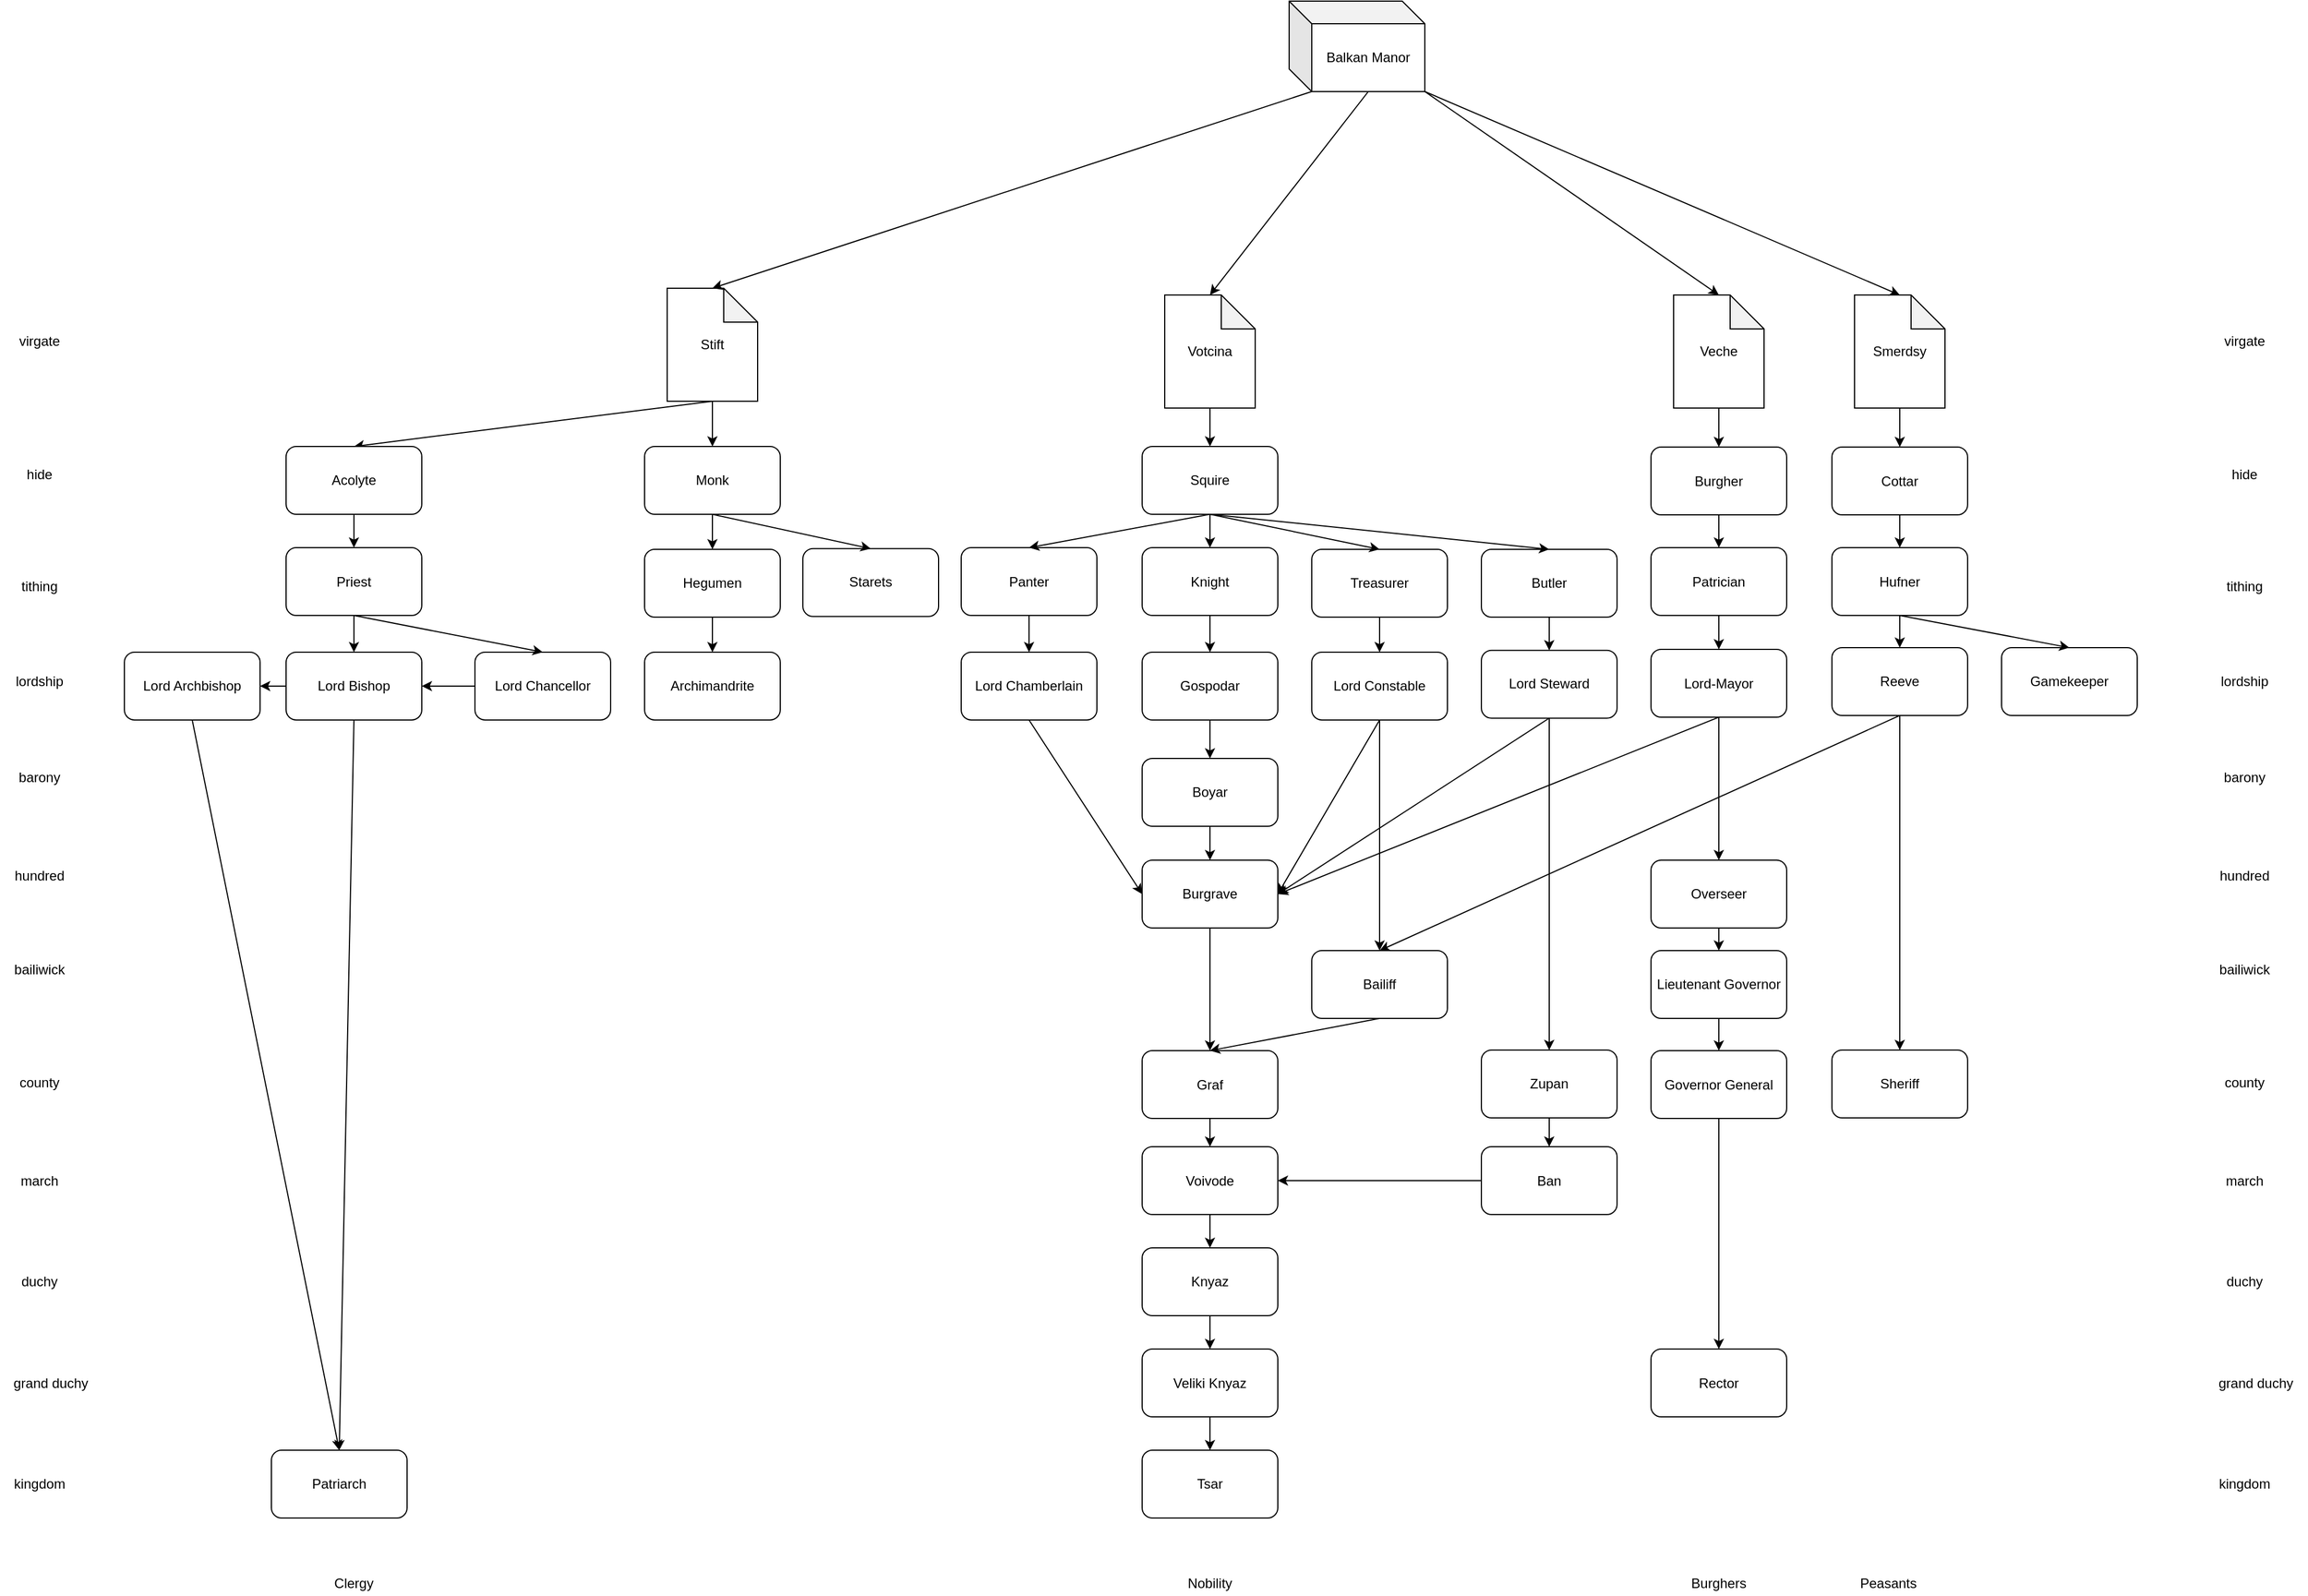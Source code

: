 <mxfile version="12.4.2" type="device" pages="1"><diagram id="CjxD_mxOh1gKXB9gpgrR" name="Page-1"><mxGraphModel dx="1422" dy="769" grid="1" gridSize="10" guides="1" tooltips="1" connect="1" arrows="1" fold="1" page="1" pageScale="1" pageWidth="827" pageHeight="1169" math="0" shadow="0"><root><mxCell id="0"/><mxCell id="1" parent="0"/><mxCell id="xWNCX7JdUM0Q2fCLzd4C-1" value="Votcina" style="shape=note;whiteSpace=wrap;html=1;backgroundOutline=1;darkOpacity=0.05;" vertex="1" parent="1"><mxGeometry x="1030" y="260" width="80" height="100" as="geometry"/></mxCell><mxCell id="xWNCX7JdUM0Q2fCLzd4C-2" value="Balkan Manor" style="shape=cube;whiteSpace=wrap;html=1;boundedLbl=1;backgroundOutline=1;darkOpacity=0.05;darkOpacity2=0.1;" vertex="1" parent="1"><mxGeometry x="1140" width="120" height="80" as="geometry"/></mxCell><mxCell id="xWNCX7JdUM0Q2fCLzd4C-3" value="Squire" style="rounded=1;whiteSpace=wrap;html=1;" vertex="1" parent="1"><mxGeometry x="1010" y="394" width="120" height="60" as="geometry"/></mxCell><mxCell id="xWNCX7JdUM0Q2fCLzd4C-4" value="" style="endArrow=classic;html=1;exitX=0.5;exitY=1;exitDx=0;exitDy=0;exitPerimeter=0;" edge="1" parent="1" source="xWNCX7JdUM0Q2fCLzd4C-1" target="xWNCX7JdUM0Q2fCLzd4C-3"><mxGeometry width="50" height="50" relative="1" as="geometry"><mxPoint x="150" y="1060" as="sourcePoint"/><mxPoint x="450" y="670" as="targetPoint"/></mxGeometry></mxCell><mxCell id="xWNCX7JdUM0Q2fCLzd4C-5" value="Knight" style="rounded=1;whiteSpace=wrap;html=1;" vertex="1" parent="1"><mxGeometry x="1010" y="483.5" width="120" height="60" as="geometry"/></mxCell><mxCell id="xWNCX7JdUM0Q2fCLzd4C-6" value="Panter" style="rounded=1;whiteSpace=wrap;html=1;" vertex="1" parent="1"><mxGeometry x="850" y="483.5" width="120" height="60" as="geometry"/></mxCell><mxCell id="xWNCX7JdUM0Q2fCLzd4C-7" value="Gospodar" style="rounded=1;whiteSpace=wrap;html=1;" vertex="1" parent="1"><mxGeometry x="1010" y="576" width="120" height="60" as="geometry"/></mxCell><mxCell id="xWNCX7JdUM0Q2fCLzd4C-8" value="Boyar" style="rounded=1;whiteSpace=wrap;html=1;" vertex="1" parent="1"><mxGeometry x="1010" y="670" width="120" height="60" as="geometry"/></mxCell><mxCell id="xWNCX7JdUM0Q2fCLzd4C-9" value="Lord Chamberlain" style="rounded=1;whiteSpace=wrap;html=1;" vertex="1" parent="1"><mxGeometry x="850" y="576" width="120" height="60" as="geometry"/></mxCell><mxCell id="xWNCX7JdUM0Q2fCLzd4C-10" value="Burgrave" style="rounded=1;whiteSpace=wrap;html=1;" vertex="1" parent="1"><mxGeometry x="1010" y="760" width="120" height="60" as="geometry"/></mxCell><mxCell id="xWNCX7JdUM0Q2fCLzd4C-11" value="Graf" style="rounded=1;whiteSpace=wrap;html=1;" vertex="1" parent="1"><mxGeometry x="1010" y="928.5" width="120" height="60" as="geometry"/></mxCell><mxCell id="xWNCX7JdUM0Q2fCLzd4C-12" value="Voivode" style="rounded=1;whiteSpace=wrap;html=1;" vertex="1" parent="1"><mxGeometry x="1010" y="1013.5" width="120" height="60" as="geometry"/></mxCell><mxCell id="xWNCX7JdUM0Q2fCLzd4C-13" value="Knyaz" style="rounded=1;whiteSpace=wrap;html=1;" vertex="1" parent="1"><mxGeometry x="1010" y="1103" width="120" height="60" as="geometry"/></mxCell><mxCell id="xWNCX7JdUM0Q2fCLzd4C-14" value="Veliki Knyaz" style="rounded=1;whiteSpace=wrap;html=1;" vertex="1" parent="1"><mxGeometry x="1010" y="1192.5" width="120" height="60" as="geometry"/></mxCell><mxCell id="xWNCX7JdUM0Q2fCLzd4C-15" value="" style="endArrow=classic;html=1;entryX=0.5;entryY=0;entryDx=0;entryDy=0;exitX=0.5;exitY=1;exitDx=0;exitDy=0;" edge="1" parent="1" source="xWNCX7JdUM0Q2fCLzd4C-14" target="xWNCX7JdUM0Q2fCLzd4C-23"><mxGeometry width="50" height="50" relative="1" as="geometry"><mxPoint x="140" y="1330" as="sourcePoint"/><mxPoint x="330" y="1197" as="targetPoint"/></mxGeometry></mxCell><mxCell id="xWNCX7JdUM0Q2fCLzd4C-16" value="" style="endArrow=classic;html=1;entryX=0.5;entryY=0;entryDx=0;entryDy=0;exitX=0.5;exitY=1;exitDx=0;exitDy=0;" edge="1" parent="1" source="xWNCX7JdUM0Q2fCLzd4C-13" target="xWNCX7JdUM0Q2fCLzd4C-14"><mxGeometry width="50" height="50" relative="1" as="geometry"><mxPoint x="140" y="1330" as="sourcePoint"/><mxPoint x="190" y="1280" as="targetPoint"/></mxGeometry></mxCell><mxCell id="xWNCX7JdUM0Q2fCLzd4C-17" value="" style="endArrow=classic;html=1;entryX=0.5;entryY=0;entryDx=0;entryDy=0;exitX=0.5;exitY=1;exitDx=0;exitDy=0;" edge="1" parent="1" source="xWNCX7JdUM0Q2fCLzd4C-12" target="xWNCX7JdUM0Q2fCLzd4C-13"><mxGeometry width="50" height="50" relative="1" as="geometry"><mxPoint x="140" y="1330" as="sourcePoint"/><mxPoint x="190" y="1280" as="targetPoint"/></mxGeometry></mxCell><mxCell id="xWNCX7JdUM0Q2fCLzd4C-18" value="" style="endArrow=classic;html=1;entryX=0.5;entryY=0;entryDx=0;entryDy=0;exitX=0.5;exitY=1;exitDx=0;exitDy=0;" edge="1" parent="1" source="xWNCX7JdUM0Q2fCLzd4C-10" target="xWNCX7JdUM0Q2fCLzd4C-11"><mxGeometry width="50" height="50" relative="1" as="geometry"><mxPoint x="140" y="1330" as="sourcePoint"/><mxPoint x="190" y="1280" as="targetPoint"/></mxGeometry></mxCell><mxCell id="xWNCX7JdUM0Q2fCLzd4C-19" value="" style="endArrow=classic;html=1;entryX=0.5;entryY=0;entryDx=0;entryDy=0;exitX=0.5;exitY=1;exitDx=0;exitDy=0;" edge="1" parent="1" source="xWNCX7JdUM0Q2fCLzd4C-8" target="xWNCX7JdUM0Q2fCLzd4C-10"><mxGeometry width="50" height="50" relative="1" as="geometry"><mxPoint x="140" y="1330" as="sourcePoint"/><mxPoint x="190" y="1280" as="targetPoint"/></mxGeometry></mxCell><mxCell id="xWNCX7JdUM0Q2fCLzd4C-20" value="" style="endArrow=classic;html=1;entryX=0.5;entryY=0;entryDx=0;entryDy=0;exitX=0.5;exitY=1;exitDx=0;exitDy=0;" edge="1" parent="1" source="xWNCX7JdUM0Q2fCLzd4C-7" target="xWNCX7JdUM0Q2fCLzd4C-8"><mxGeometry width="50" height="50" relative="1" as="geometry"><mxPoint x="140" y="1330" as="sourcePoint"/><mxPoint x="190" y="1280" as="targetPoint"/></mxGeometry></mxCell><mxCell id="xWNCX7JdUM0Q2fCLzd4C-21" value="" style="endArrow=classic;html=1;entryX=0.5;entryY=0;entryDx=0;entryDy=0;exitX=0.5;exitY=1;exitDx=0;exitDy=0;" edge="1" parent="1" source="xWNCX7JdUM0Q2fCLzd4C-5" target="xWNCX7JdUM0Q2fCLzd4C-7"><mxGeometry width="50" height="50" relative="1" as="geometry"><mxPoint x="140" y="1330" as="sourcePoint"/><mxPoint x="190" y="1280" as="targetPoint"/></mxGeometry></mxCell><mxCell id="xWNCX7JdUM0Q2fCLzd4C-22" value="" style="endArrow=classic;html=1;entryX=0.5;entryY=0;entryDx=0;entryDy=0;exitX=0.5;exitY=1;exitDx=0;exitDy=0;" edge="1" parent="1" source="xWNCX7JdUM0Q2fCLzd4C-3" target="xWNCX7JdUM0Q2fCLzd4C-5"><mxGeometry width="50" height="50" relative="1" as="geometry"><mxPoint x="140" y="1330" as="sourcePoint"/><mxPoint x="190" y="1280" as="targetPoint"/></mxGeometry></mxCell><mxCell id="xWNCX7JdUM0Q2fCLzd4C-23" value="Tsar" style="rounded=1;whiteSpace=wrap;html=1;" vertex="1" parent="1"><mxGeometry x="1010" y="1282" width="120" height="60" as="geometry"/></mxCell><mxCell id="xWNCX7JdUM0Q2fCLzd4C-24" value="" style="endArrow=classic;html=1;exitX=0.5;exitY=1;exitDx=0;exitDy=0;entryX=0.5;entryY=0;entryDx=0;entryDy=0;" edge="1" parent="1" source="xWNCX7JdUM0Q2fCLzd4C-3" target="xWNCX7JdUM0Q2fCLzd4C-6"><mxGeometry width="50" height="50" relative="1" as="geometry"><mxPoint x="910" y="453" as="sourcePoint"/><mxPoint x="170" y="1310" as="targetPoint"/></mxGeometry></mxCell><mxCell id="xWNCX7JdUM0Q2fCLzd4C-25" value="" style="endArrow=classic;html=1;entryX=0.5;entryY=0;entryDx=0;entryDy=0;exitX=0.5;exitY=1;exitDx=0;exitDy=0;" edge="1" parent="1" source="xWNCX7JdUM0Q2fCLzd4C-6" target="xWNCX7JdUM0Q2fCLzd4C-9"><mxGeometry width="50" height="50" relative="1" as="geometry"><mxPoint x="-30" y="1420" as="sourcePoint"/><mxPoint x="20" y="1370" as="targetPoint"/></mxGeometry></mxCell><mxCell id="xWNCX7JdUM0Q2fCLzd4C-26" value="Priest" style="rounded=1;whiteSpace=wrap;html=1;" vertex="1" parent="1"><mxGeometry x="253" y="483.5" width="120" height="60" as="geometry"/></mxCell><mxCell id="xWNCX7JdUM0Q2fCLzd4C-27" value="Lord Archbishop" style="rounded=1;whiteSpace=wrap;html=1;" vertex="1" parent="1"><mxGeometry x="110" y="576" width="120" height="60" as="geometry"/></mxCell><mxCell id="xWNCX7JdUM0Q2fCLzd4C-28" value="Patriarch" style="rounded=1;whiteSpace=wrap;html=1;" vertex="1" parent="1"><mxGeometry x="240" y="1282" width="120" height="60" as="geometry"/></mxCell><mxCell id="xWNCX7JdUM0Q2fCLzd4C-29" value="" style="endArrow=classic;html=1;entryX=0.5;entryY=0;entryDx=0;entryDy=0;exitX=0.5;exitY=1;exitDx=0;exitDy=0;exitPerimeter=0;" edge="1" parent="1" source="xWNCX7JdUM0Q2fCLzd4C-35" target="xWNCX7JdUM0Q2fCLzd4C-98"><mxGeometry width="50" height="50" relative="1" as="geometry"><mxPoint x="340" y="354" as="sourcePoint"/><mxPoint x="-227" y="394" as="targetPoint"/></mxGeometry></mxCell><mxCell id="xWNCX7JdUM0Q2fCLzd4C-30" value="Lord Bishop" style="rounded=1;whiteSpace=wrap;html=1;" vertex="1" parent="1"><mxGeometry x="253" y="576" width="120" height="60" as="geometry"/></mxCell><mxCell id="xWNCX7JdUM0Q2fCLzd4C-31" value="" style="endArrow=classic;html=1;entryX=0.5;entryY=0;entryDx=0;entryDy=0;exitX=0.5;exitY=1;exitDx=0;exitDy=0;" edge="1" parent="1" source="xWNCX7JdUM0Q2fCLzd4C-26" target="xWNCX7JdUM0Q2fCLzd4C-30"><mxGeometry width="50" height="50" relative="1" as="geometry"><mxPoint x="433" y="661" as="sourcePoint"/><mxPoint x="333" y="760" as="targetPoint"/></mxGeometry></mxCell><mxCell id="xWNCX7JdUM0Q2fCLzd4C-32" value="" style="endArrow=classic;html=1;entryX=1;entryY=0.5;entryDx=0;entryDy=0;exitX=0;exitY=0.5;exitDx=0;exitDy=0;" edge="1" parent="1" source="xWNCX7JdUM0Q2fCLzd4C-30" target="xWNCX7JdUM0Q2fCLzd4C-27"><mxGeometry width="50" height="50" relative="1" as="geometry"><mxPoint x="243" y="631" as="sourcePoint"/><mxPoint x="-17" y="1401" as="targetPoint"/></mxGeometry></mxCell><mxCell id="xWNCX7JdUM0Q2fCLzd4C-33" value="" style="endArrow=classic;html=1;entryX=0.5;entryY=0;entryDx=0;entryDy=0;exitX=0.5;exitY=1;exitDx=0;exitDy=0;" edge="1" parent="1" source="xWNCX7JdUM0Q2fCLzd4C-27" target="xWNCX7JdUM0Q2fCLzd4C-28"><mxGeometry width="50" height="50" relative="1" as="geometry"><mxPoint x="-177" y="1451" as="sourcePoint"/><mxPoint x="313" y="1134.5" as="targetPoint"/></mxGeometry></mxCell><mxCell id="xWNCX7JdUM0Q2fCLzd4C-34" value="" style="endArrow=classic;html=1;entryX=0.5;entryY=0;entryDx=0;entryDy=0;" edge="1" parent="1" source="xWNCX7JdUM0Q2fCLzd4C-98" target="xWNCX7JdUM0Q2fCLzd4C-26"><mxGeometry width="50" height="50" relative="1" as="geometry"><mxPoint x="313" y="474" as="sourcePoint"/><mxPoint x="13" y="1401" as="targetPoint"/></mxGeometry></mxCell><mxCell id="xWNCX7JdUM0Q2fCLzd4C-35" value="Stift" style="shape=note;whiteSpace=wrap;html=1;backgroundOutline=1;darkOpacity=0.05;" vertex="1" parent="1"><mxGeometry x="590" y="254" width="80" height="100" as="geometry"/></mxCell><mxCell id="xWNCX7JdUM0Q2fCLzd4C-36" value="Monk" style="rounded=1;whiteSpace=wrap;html=1;" vertex="1" parent="1"><mxGeometry x="570" y="394" width="120" height="60" as="geometry"/></mxCell><mxCell id="xWNCX7JdUM0Q2fCLzd4C-37" value="Hegumen" style="rounded=1;whiteSpace=wrap;html=1;" vertex="1" parent="1"><mxGeometry x="570" y="485" width="120" height="60" as="geometry"/></mxCell><mxCell id="xWNCX7JdUM0Q2fCLzd4C-38" value="Archimandrite" style="rounded=1;whiteSpace=wrap;html=1;" vertex="1" parent="1"><mxGeometry x="570" y="576" width="120" height="60" as="geometry"/></mxCell><mxCell id="xWNCX7JdUM0Q2fCLzd4C-39" value="" style="endArrow=classic;html=1;entryX=0.5;entryY=0;entryDx=0;entryDy=0;exitX=0.5;exitY=1;exitDx=0;exitDy=0;" edge="1" parent="1" source="xWNCX7JdUM0Q2fCLzd4C-36" target="xWNCX7JdUM0Q2fCLzd4C-37"><mxGeometry width="50" height="50" relative="1" as="geometry"><mxPoint x="100" y="1069" as="sourcePoint"/><mxPoint x="150" y="1019" as="targetPoint"/></mxGeometry></mxCell><mxCell id="xWNCX7JdUM0Q2fCLzd4C-40" value="" style="endArrow=classic;html=1;entryX=0.5;entryY=0;entryDx=0;entryDy=0;exitX=0.5;exitY=1;exitDx=0;exitDy=0;exitPerimeter=0;" edge="1" parent="1" source="xWNCX7JdUM0Q2fCLzd4C-35" target="xWNCX7JdUM0Q2fCLzd4C-36"><mxGeometry width="50" height="50" relative="1" as="geometry"><mxPoint x="100" y="1069" as="sourcePoint"/><mxPoint x="150" y="1019" as="targetPoint"/></mxGeometry></mxCell><mxCell id="xWNCX7JdUM0Q2fCLzd4C-41" value="" style="endArrow=classic;html=1;entryX=0.5;entryY=0;entryDx=0;entryDy=0;exitX=0.5;exitY=1;exitDx=0;exitDy=0;" edge="1" parent="1" source="xWNCX7JdUM0Q2fCLzd4C-37" target="xWNCX7JdUM0Q2fCLzd4C-38"><mxGeometry width="50" height="50" relative="1" as="geometry"><mxPoint x="480" y="559" as="sourcePoint"/><mxPoint x="60" y="1379" as="targetPoint"/></mxGeometry></mxCell><mxCell id="xWNCX7JdUM0Q2fCLzd4C-42" value="virgate" style="text;html=1;strokeColor=none;fillColor=none;align=center;verticalAlign=middle;whiteSpace=wrap;rounded=0;" vertex="1" parent="1"><mxGeometry x="1965" y="290.5" width="40" height="20" as="geometry"/></mxCell><mxCell id="xWNCX7JdUM0Q2fCLzd4C-43" value="hide" style="text;html=1;strokeColor=none;fillColor=none;align=center;verticalAlign=middle;whiteSpace=wrap;rounded=0;" vertex="1" parent="1"><mxGeometry x="1965" y="408.5" width="40" height="20" as="geometry"/></mxCell><mxCell id="xWNCX7JdUM0Q2fCLzd4C-44" value="tithing" style="text;html=1;strokeColor=none;fillColor=none;align=center;verticalAlign=middle;whiteSpace=wrap;rounded=0;" vertex="1" parent="1"><mxGeometry x="1965" y="507.5" width="40" height="20" as="geometry"/></mxCell><mxCell id="xWNCX7JdUM0Q2fCLzd4C-45" value="barony" style="text;html=1;strokeColor=none;fillColor=none;align=center;verticalAlign=middle;whiteSpace=wrap;rounded=0;" vertex="1" parent="1"><mxGeometry x="1965" y="676.5" width="40" height="20" as="geometry"/></mxCell><mxCell id="xWNCX7JdUM0Q2fCLzd4C-46" value="hundred" style="text;html=1;strokeColor=none;fillColor=none;align=center;verticalAlign=middle;whiteSpace=wrap;rounded=0;" vertex="1" parent="1"><mxGeometry x="1965" y="763.5" width="40" height="20" as="geometry"/></mxCell><mxCell id="xWNCX7JdUM0Q2fCLzd4C-47" value="bailiwick" style="text;html=1;strokeColor=none;fillColor=none;align=center;verticalAlign=middle;whiteSpace=wrap;rounded=0;" vertex="1" parent="1"><mxGeometry x="1965" y="846.5" width="40" height="20" as="geometry"/></mxCell><mxCell id="xWNCX7JdUM0Q2fCLzd4C-48" value="lordship" style="text;html=1;strokeColor=none;fillColor=none;align=center;verticalAlign=middle;whiteSpace=wrap;rounded=0;" vertex="1" parent="1"><mxGeometry x="1965" y="592" width="40" height="20" as="geometry"/></mxCell><mxCell id="xWNCX7JdUM0Q2fCLzd4C-49" value="county" style="text;html=1;strokeColor=none;fillColor=none;align=center;verticalAlign=middle;whiteSpace=wrap;rounded=0;" vertex="1" parent="1"><mxGeometry x="1965" y="947" width="40" height="20" as="geometry"/></mxCell><mxCell id="xWNCX7JdUM0Q2fCLzd4C-50" value="march" style="text;html=1;strokeColor=none;fillColor=none;align=center;verticalAlign=middle;whiteSpace=wrap;rounded=0;" vertex="1" parent="1"><mxGeometry x="1965" y="1033.5" width="40" height="20" as="geometry"/></mxCell><mxCell id="xWNCX7JdUM0Q2fCLzd4C-51" value="duchy" style="text;html=1;strokeColor=none;fillColor=none;align=center;verticalAlign=middle;whiteSpace=wrap;rounded=0;" vertex="1" parent="1"><mxGeometry x="1965" y="1123" width="40" height="20" as="geometry"/></mxCell><mxCell id="xWNCX7JdUM0Q2fCLzd4C-52" value="kingdom" style="text;html=1;strokeColor=none;fillColor=none;align=center;verticalAlign=middle;whiteSpace=wrap;rounded=0;" vertex="1" parent="1"><mxGeometry x="1965" y="1302" width="40" height="20" as="geometry"/></mxCell><mxCell id="xWNCX7JdUM0Q2fCLzd4C-53" value="grand duchy" style="text;html=1;strokeColor=none;fillColor=none;align=center;verticalAlign=middle;whiteSpace=wrap;rounded=0;" vertex="1" parent="1"><mxGeometry x="1950" y="1212.5" width="90" height="20" as="geometry"/></mxCell><mxCell id="xWNCX7JdUM0Q2fCLzd4C-54" value="Veche" style="shape=note;whiteSpace=wrap;html=1;backgroundOutline=1;darkOpacity=0.05;" vertex="1" parent="1"><mxGeometry x="1480" y="260" width="80" height="100" as="geometry"/></mxCell><mxCell id="xWNCX7JdUM0Q2fCLzd4C-55" value="Cottar" style="rounded=1;whiteSpace=wrap;html=1;" vertex="1" parent="1"><mxGeometry x="1620" y="394.5" width="120" height="60" as="geometry"/></mxCell><mxCell id="xWNCX7JdUM0Q2fCLzd4C-56" value="Burgher" style="rounded=1;whiteSpace=wrap;html=1;" vertex="1" parent="1"><mxGeometry x="1460" y="394.5" width="120" height="60" as="geometry"/></mxCell><mxCell id="xWNCX7JdUM0Q2fCLzd4C-57" value="" style="endArrow=classic;html=1;exitX=0.5;exitY=1;exitDx=0;exitDy=0;exitPerimeter=0;entryX=0.5;entryY=0;entryDx=0;entryDy=0;" edge="1" parent="1" source="xWNCX7JdUM0Q2fCLzd4C-54" target="xWNCX7JdUM0Q2fCLzd4C-56"><mxGeometry width="50" height="50" relative="1" as="geometry"><mxPoint x="1300" y="1063" as="sourcePoint"/><mxPoint x="1690" y="613" as="targetPoint"/></mxGeometry></mxCell><mxCell id="xWNCX7JdUM0Q2fCLzd4C-58" value="" style="endArrow=classic;html=1;exitX=0.5;exitY=1;exitDx=0;exitDy=0;exitPerimeter=0;" edge="1" parent="1" source="xWNCX7JdUM0Q2fCLzd4C-99" target="xWNCX7JdUM0Q2fCLzd4C-55"><mxGeometry width="50" height="50" relative="1" as="geometry"><mxPoint x="1750" y="360" as="sourcePoint"/><mxPoint x="1610" y="653" as="targetPoint"/></mxGeometry></mxCell><mxCell id="xWNCX7JdUM0Q2fCLzd4C-59" value="Patrician" style="rounded=1;whiteSpace=wrap;html=1;" vertex="1" parent="1"><mxGeometry x="1460" y="483.5" width="120" height="60" as="geometry"/></mxCell><mxCell id="xWNCX7JdUM0Q2fCLzd4C-60" value="" style="endArrow=classic;html=1;exitX=0.5;exitY=1;exitDx=0;exitDy=0;" edge="1" parent="1" source="xWNCX7JdUM0Q2fCLzd4C-56" target="xWNCX7JdUM0Q2fCLzd4C-59"><mxGeometry width="50" height="50" relative="1" as="geometry"><mxPoint x="1540" y="601" as="sourcePoint"/><mxPoint x="1420" y="483" as="targetPoint"/></mxGeometry></mxCell><mxCell id="xWNCX7JdUM0Q2fCLzd4C-61" value="Lord-Mayor" style="rounded=1;whiteSpace=wrap;html=1;" vertex="1" parent="1"><mxGeometry x="1460" y="573.5" width="120" height="60" as="geometry"/></mxCell><mxCell id="xWNCX7JdUM0Q2fCLzd4C-62" value="" style="endArrow=classic;html=1;entryX=0.5;entryY=0;entryDx=0;entryDy=0;" edge="1" parent="1" source="xWNCX7JdUM0Q2fCLzd4C-59" target="xWNCX7JdUM0Q2fCLzd4C-61"><mxGeometry width="50" height="50" relative="1" as="geometry"><mxPoint x="1050" y="1333" as="sourcePoint"/><mxPoint x="1100" y="1283" as="targetPoint"/></mxGeometry></mxCell><mxCell id="xWNCX7JdUM0Q2fCLzd4C-63" value="Lieutenant Governor" style="rounded=1;whiteSpace=wrap;html=1;" vertex="1" parent="1"><mxGeometry x="1460" y="840" width="120" height="60" as="geometry"/></mxCell><mxCell id="xWNCX7JdUM0Q2fCLzd4C-64" value="" style="endArrow=classic;html=1;entryX=0.5;entryY=0;entryDx=0;entryDy=0;exitX=0.5;exitY=1;exitDx=0;exitDy=0;" edge="1" parent="1" source="xWNCX7JdUM0Q2fCLzd4C-67" target="xWNCX7JdUM0Q2fCLzd4C-63"><mxGeometry width="50" height="50" relative="1" as="geometry"><mxPoint x="910" y="1333" as="sourcePoint"/><mxPoint x="960" y="1283" as="targetPoint"/></mxGeometry></mxCell><mxCell id="xWNCX7JdUM0Q2fCLzd4C-65" value="Reeve" style="rounded=1;whiteSpace=wrap;html=1;" vertex="1" parent="1"><mxGeometry x="1620" y="572" width="120" height="60" as="geometry"/></mxCell><mxCell id="xWNCX7JdUM0Q2fCLzd4C-66" value="" style="endArrow=classic;html=1;entryX=0.5;entryY=0;entryDx=0;entryDy=0;exitX=0.5;exitY=1;exitDx=0;exitDy=0;" edge="1" parent="1" source="xWNCX7JdUM0Q2fCLzd4C-70" target="xWNCX7JdUM0Q2fCLzd4C-65"><mxGeometry width="50" height="50" relative="1" as="geometry"><mxPoint x="1760" y="563" as="sourcePoint"/><mxPoint x="1070" y="1283" as="targetPoint"/></mxGeometry></mxCell><mxCell id="xWNCX7JdUM0Q2fCLzd4C-67" value="Overseer" style="rounded=1;whiteSpace=wrap;html=1;" vertex="1" parent="1"><mxGeometry x="1460" y="760" width="120" height="60" as="geometry"/></mxCell><mxCell id="xWNCX7JdUM0Q2fCLzd4C-68" value="" style="endArrow=classic;html=1;exitX=0.5;exitY=1;exitDx=0;exitDy=0;entryX=0.5;entryY=0;entryDx=0;entryDy=0;" edge="1" parent="1" source="xWNCX7JdUM0Q2fCLzd4C-61" target="xWNCX7JdUM0Q2fCLzd4C-67"><mxGeometry width="50" height="50" relative="1" as="geometry"><mxPoint x="790" y="1423" as="sourcePoint"/><mxPoint x="1400" y="663" as="targetPoint"/></mxGeometry></mxCell><mxCell id="xWNCX7JdUM0Q2fCLzd4C-69" value="Rector" style="rounded=1;whiteSpace=wrap;html=1;" vertex="1" parent="1"><mxGeometry x="1460" y="1192.5" width="120" height="60" as="geometry"/></mxCell><mxCell id="xWNCX7JdUM0Q2fCLzd4C-70" value="Hufner" style="rounded=1;whiteSpace=wrap;html=1;" vertex="1" parent="1"><mxGeometry x="1620" y="483.5" width="120" height="60" as="geometry"/></mxCell><mxCell id="xWNCX7JdUM0Q2fCLzd4C-71" value="" style="endArrow=classic;html=1;exitX=0.5;exitY=1;exitDx=0;exitDy=0;entryX=0.5;entryY=0;entryDx=0;entryDy=0;" edge="1" parent="1" source="xWNCX7JdUM0Q2fCLzd4C-55" target="xWNCX7JdUM0Q2fCLzd4C-70"><mxGeometry width="50" height="50" relative="1" as="geometry"><mxPoint x="1280" y="1423" as="sourcePoint"/><mxPoint x="1870" y="1153" as="targetPoint"/></mxGeometry></mxCell><mxCell id="xWNCX7JdUM0Q2fCLzd4C-72" value="virgate" style="text;html=1;strokeColor=none;fillColor=none;align=center;verticalAlign=middle;whiteSpace=wrap;rounded=0;" vertex="1" parent="1"><mxGeometry x="15" y="290.5" width="40" height="20" as="geometry"/></mxCell><mxCell id="xWNCX7JdUM0Q2fCLzd4C-73" value="hide" style="text;html=1;strokeColor=none;fillColor=none;align=center;verticalAlign=middle;whiteSpace=wrap;rounded=0;" vertex="1" parent="1"><mxGeometry x="15" y="408.5" width="40" height="20" as="geometry"/></mxCell><mxCell id="xWNCX7JdUM0Q2fCLzd4C-74" value="tithing" style="text;html=1;strokeColor=none;fillColor=none;align=center;verticalAlign=middle;whiteSpace=wrap;rounded=0;" vertex="1" parent="1"><mxGeometry x="15" y="507.5" width="40" height="20" as="geometry"/></mxCell><mxCell id="xWNCX7JdUM0Q2fCLzd4C-75" value="barony" style="text;html=1;strokeColor=none;fillColor=none;align=center;verticalAlign=middle;whiteSpace=wrap;rounded=0;" vertex="1" parent="1"><mxGeometry x="15" y="676.5" width="40" height="20" as="geometry"/></mxCell><mxCell id="xWNCX7JdUM0Q2fCLzd4C-76" value="hundred" style="text;html=1;strokeColor=none;fillColor=none;align=center;verticalAlign=middle;whiteSpace=wrap;rounded=0;" vertex="1" parent="1"><mxGeometry x="15" y="763.5" width="40" height="20" as="geometry"/></mxCell><mxCell id="xWNCX7JdUM0Q2fCLzd4C-77" value="bailiwick" style="text;html=1;strokeColor=none;fillColor=none;align=center;verticalAlign=middle;whiteSpace=wrap;rounded=0;" vertex="1" parent="1"><mxGeometry x="15" y="846.5" width="40" height="20" as="geometry"/></mxCell><mxCell id="xWNCX7JdUM0Q2fCLzd4C-78" value="lordship" style="text;html=1;strokeColor=none;fillColor=none;align=center;verticalAlign=middle;whiteSpace=wrap;rounded=0;" vertex="1" parent="1"><mxGeometry x="15" y="592" width="40" height="20" as="geometry"/></mxCell><mxCell id="xWNCX7JdUM0Q2fCLzd4C-79" value="county" style="text;html=1;strokeColor=none;fillColor=none;align=center;verticalAlign=middle;whiteSpace=wrap;rounded=0;" vertex="1" parent="1"><mxGeometry x="15" y="947" width="40" height="20" as="geometry"/></mxCell><mxCell id="xWNCX7JdUM0Q2fCLzd4C-80" value="march" style="text;html=1;strokeColor=none;fillColor=none;align=center;verticalAlign=middle;whiteSpace=wrap;rounded=0;" vertex="1" parent="1"><mxGeometry x="15" y="1033.5" width="40" height="20" as="geometry"/></mxCell><mxCell id="xWNCX7JdUM0Q2fCLzd4C-81" value="duchy" style="text;html=1;strokeColor=none;fillColor=none;align=center;verticalAlign=middle;whiteSpace=wrap;rounded=0;" vertex="1" parent="1"><mxGeometry x="15" y="1123" width="40" height="20" as="geometry"/></mxCell><mxCell id="xWNCX7JdUM0Q2fCLzd4C-82" value="kingdom" style="text;html=1;strokeColor=none;fillColor=none;align=center;verticalAlign=middle;whiteSpace=wrap;rounded=0;" vertex="1" parent="1"><mxGeometry x="15" y="1302" width="40" height="20" as="geometry"/></mxCell><mxCell id="xWNCX7JdUM0Q2fCLzd4C-83" value="grand duchy" style="text;html=1;strokeColor=none;fillColor=none;align=center;verticalAlign=middle;whiteSpace=wrap;rounded=0;" vertex="1" parent="1"><mxGeometry y="1212.5" width="90" height="20" as="geometry"/></mxCell><mxCell id="xWNCX7JdUM0Q2fCLzd4C-84" value="Clergy" style="text;html=1;strokeColor=none;fillColor=none;align=center;verticalAlign=middle;whiteSpace=wrap;rounded=0;" vertex="1" parent="1"><mxGeometry x="293" y="1390" width="40" height="20" as="geometry"/></mxCell><mxCell id="xWNCX7JdUM0Q2fCLzd4C-85" value="Nobility" style="text;html=1;strokeColor=none;fillColor=none;align=center;verticalAlign=middle;whiteSpace=wrap;rounded=0;" vertex="1" parent="1"><mxGeometry x="1050" y="1390" width="40" height="20" as="geometry"/></mxCell><mxCell id="xWNCX7JdUM0Q2fCLzd4C-86" value="Burghers" style="text;html=1;strokeColor=none;fillColor=none;align=center;verticalAlign=middle;whiteSpace=wrap;rounded=0;" vertex="1" parent="1"><mxGeometry x="1500" y="1390" width="40" height="20" as="geometry"/></mxCell><mxCell id="xWNCX7JdUM0Q2fCLzd4C-87" value="Peasants" style="text;html=1;strokeColor=none;fillColor=none;align=center;verticalAlign=middle;whiteSpace=wrap;rounded=0;" vertex="1" parent="1"><mxGeometry x="1650" y="1390" width="40" height="20" as="geometry"/></mxCell><mxCell id="xWNCX7JdUM0Q2fCLzd4C-88" value="" style="endArrow=classic;html=1;exitX=0;exitY=0;exitDx=70;exitDy=80;exitPerimeter=0;entryX=0.5;entryY=0;entryDx=0;entryDy=0;entryPerimeter=0;" edge="1" parent="1" source="xWNCX7JdUM0Q2fCLzd4C-2" target="xWNCX7JdUM0Q2fCLzd4C-1"><mxGeometry width="50" height="50" relative="1" as="geometry"><mxPoint x="540" y="1480" as="sourcePoint"/><mxPoint x="1140" y="235.882" as="targetPoint"/></mxGeometry></mxCell><mxCell id="xWNCX7JdUM0Q2fCLzd4C-89" value="" style="endArrow=classic;html=1;entryX=0.5;entryY=0;entryDx=0;entryDy=0;entryPerimeter=0;exitX=0;exitY=0;exitDx=20;exitDy=80;exitPerimeter=0;" edge="1" parent="1" source="xWNCX7JdUM0Q2fCLzd4C-2" target="xWNCX7JdUM0Q2fCLzd4C-35"><mxGeometry width="50" height="50" relative="1" as="geometry"><mxPoint x="730" y="80" as="sourcePoint"/><mxPoint x="314" y="263.0" as="targetPoint"/></mxGeometry></mxCell><mxCell id="xWNCX7JdUM0Q2fCLzd4C-90" value="" style="endArrow=classic;html=1;entryX=0.5;entryY=0;entryDx=0;entryDy=0;entryPerimeter=0;exitX=1;exitY=1;exitDx=0;exitDy=0;exitPerimeter=0;" edge="1" parent="1" source="xWNCX7JdUM0Q2fCLzd4C-2" target="xWNCX7JdUM0Q2fCLzd4C-54"><mxGeometry width="50" height="50" relative="1" as="geometry"><mxPoint x="1610" y="130" as="sourcePoint"/><mxPoint x="1752.5" y="312" as="targetPoint"/></mxGeometry></mxCell><mxCell id="xWNCX7JdUM0Q2fCLzd4C-91" value="Starets" style="rounded=1;whiteSpace=wrap;html=1;" vertex="1" parent="1"><mxGeometry x="710" y="484.38" width="120" height="60" as="geometry"/></mxCell><mxCell id="xWNCX7JdUM0Q2fCLzd4C-92" value="" style="endArrow=classic;html=1;entryX=0.5;entryY=0;entryDx=0;entryDy=0;exitX=0.5;exitY=1;exitDx=0;exitDy=0;" edge="1" parent="1" source="xWNCX7JdUM0Q2fCLzd4C-36" target="xWNCX7JdUM0Q2fCLzd4C-91"><mxGeometry width="50" height="50" relative="1" as="geometry"><mxPoint x="770" y="455.92" as="sourcePoint"/><mxPoint x="-70" y="1430" as="targetPoint"/></mxGeometry></mxCell><mxCell id="xWNCX7JdUM0Q2fCLzd4C-93" value="Lord Chancellor" style="rounded=1;whiteSpace=wrap;html=1;" vertex="1" parent="1"><mxGeometry x="420" y="576" width="120" height="60" as="geometry"/></mxCell><mxCell id="xWNCX7JdUM0Q2fCLzd4C-94" value="" style="endArrow=classic;html=1;entryX=0.5;entryY=0;entryDx=0;entryDy=0;exitX=0.5;exitY=1;exitDx=0;exitDy=0;" edge="1" parent="1" source="xWNCX7JdUM0Q2fCLzd4C-26" target="xWNCX7JdUM0Q2fCLzd4C-93"><mxGeometry width="50" height="50" relative="1" as="geometry"><mxPoint y="1500" as="sourcePoint"/><mxPoint x="50" y="1450" as="targetPoint"/></mxGeometry></mxCell><mxCell id="xWNCX7JdUM0Q2fCLzd4C-95" value="" style="endArrow=classic;html=1;exitX=0;exitY=0.5;exitDx=0;exitDy=0;entryX=1;entryY=0.5;entryDx=0;entryDy=0;" edge="1" parent="1" source="xWNCX7JdUM0Q2fCLzd4C-93" target="xWNCX7JdUM0Q2fCLzd4C-30"><mxGeometry width="50" height="50" relative="1" as="geometry"><mxPoint y="1500" as="sourcePoint"/><mxPoint x="50" y="1450" as="targetPoint"/></mxGeometry></mxCell><mxCell id="xWNCX7JdUM0Q2fCLzd4C-96" value="Gamekeeper" style="rounded=1;whiteSpace=wrap;html=1;" vertex="1" parent="1"><mxGeometry x="1770" y="572" width="120" height="60" as="geometry"/></mxCell><mxCell id="xWNCX7JdUM0Q2fCLzd4C-97" value="" style="endArrow=classic;html=1;entryX=0.5;entryY=0;entryDx=0;entryDy=0;exitX=0.5;exitY=1;exitDx=0;exitDy=0;" edge="1" parent="1" source="xWNCX7JdUM0Q2fCLzd4C-70" target="xWNCX7JdUM0Q2fCLzd4C-96"><mxGeometry width="50" height="50" relative="1" as="geometry"><mxPoint x="1190" y="1486" as="sourcePoint"/><mxPoint x="1240" y="1436" as="targetPoint"/></mxGeometry></mxCell><mxCell id="xWNCX7JdUM0Q2fCLzd4C-98" value="Acolyte" style="rounded=1;whiteSpace=wrap;html=1;" vertex="1" parent="1"><mxGeometry x="253" y="394" width="120" height="60" as="geometry"/></mxCell><mxCell id="xWNCX7JdUM0Q2fCLzd4C-99" value="Smerdsy" style="shape=note;whiteSpace=wrap;html=1;backgroundOutline=1;darkOpacity=0.05;" vertex="1" parent="1"><mxGeometry x="1640" y="260" width="80" height="100" as="geometry"/></mxCell><mxCell id="xWNCX7JdUM0Q2fCLzd4C-100" value="" style="endArrow=classic;html=1;entryX=0.5;entryY=0;entryDx=0;entryDy=0;entryPerimeter=0;exitX=1;exitY=1;exitDx=0;exitDy=0;exitPerimeter=0;" edge="1" parent="1" source="xWNCX7JdUM0Q2fCLzd4C-2" target="xWNCX7JdUM0Q2fCLzd4C-99"><mxGeometry width="50" height="50" relative="1" as="geometry"><mxPoint x="1330" y="60" as="sourcePoint"/><mxPoint x="1970" y="200" as="targetPoint"/></mxGeometry></mxCell><mxCell id="xWNCX7JdUM0Q2fCLzd4C-101" value="Treasurer" style="rounded=1;whiteSpace=wrap;html=1;" vertex="1" parent="1"><mxGeometry x="1160" y="485" width="120" height="60" as="geometry"/></mxCell><mxCell id="xWNCX7JdUM0Q2fCLzd4C-102" value="" style="endArrow=classic;html=1;entryX=0.5;entryY=0;entryDx=0;entryDy=0;exitX=0.5;exitY=1;exitDx=0;exitDy=0;" edge="1" parent="1" source="xWNCX7JdUM0Q2fCLzd4C-30" target="xWNCX7JdUM0Q2fCLzd4C-28"><mxGeometry width="50" height="50" relative="1" as="geometry"><mxPoint x="10" y="1500" as="sourcePoint"/><mxPoint x="60" y="1450" as="targetPoint"/></mxGeometry></mxCell><mxCell id="xWNCX7JdUM0Q2fCLzd4C-103" value="" style="endArrow=classic;html=1;exitX=0.5;exitY=1;exitDx=0;exitDy=0;entryX=0.5;entryY=0;entryDx=0;entryDy=0;" edge="1" parent="1" source="xWNCX7JdUM0Q2fCLzd4C-3" target="xWNCX7JdUM0Q2fCLzd4C-101"><mxGeometry width="50" height="50" relative="1" as="geometry"><mxPoint x="1030" y="700" as="sourcePoint"/><mxPoint x="1050" y="590" as="targetPoint"/></mxGeometry></mxCell><mxCell id="xWNCX7JdUM0Q2fCLzd4C-104" value="" style="endArrow=classic;html=1;exitX=0.5;exitY=1;exitDx=0;exitDy=0;entryX=0.5;entryY=0;entryDx=0;entryDy=0;" edge="1" parent="1" source="xWNCX7JdUM0Q2fCLzd4C-101" target="xWNCX7JdUM0Q2fCLzd4C-117"><mxGeometry width="50" height="50" relative="1" as="geometry"><mxPoint x="800" y="1480" as="sourcePoint"/><mxPoint x="1060" y="572" as="targetPoint"/></mxGeometry></mxCell><mxCell id="xWNCX7JdUM0Q2fCLzd4C-105" value="" style="endArrow=classic;html=1;exitX=0.5;exitY=1;exitDx=0;exitDy=0;entryX=0;entryY=0.5;entryDx=0;entryDy=0;" edge="1" parent="1" source="xWNCX7JdUM0Q2fCLzd4C-9" target="xWNCX7JdUM0Q2fCLzd4C-10"><mxGeometry width="50" height="50" relative="1" as="geometry"><mxPoint x="800" y="1480" as="sourcePoint"/><mxPoint x="1020" y="880" as="targetPoint"/></mxGeometry></mxCell><mxCell id="xWNCX7JdUM0Q2fCLzd4C-106" value="Butler" style="rounded=1;whiteSpace=wrap;html=1;" vertex="1" parent="1"><mxGeometry x="1310" y="485" width="120" height="60" as="geometry"/></mxCell><mxCell id="xWNCX7JdUM0Q2fCLzd4C-107" value="Bailiff" style="rounded=1;whiteSpace=wrap;html=1;" vertex="1" parent="1"><mxGeometry x="1160" y="840" width="120" height="60" as="geometry"/></mxCell><mxCell id="xWNCX7JdUM0Q2fCLzd4C-108" value="" style="endArrow=classic;html=1;entryX=0.5;entryY=0;entryDx=0;entryDy=0;exitX=0.5;exitY=1;exitDx=0;exitDy=0;" edge="1" parent="1" source="xWNCX7JdUM0Q2fCLzd4C-65" target="xWNCX7JdUM0Q2fCLzd4C-107"><mxGeometry width="50" height="50" relative="1" as="geometry"><mxPoint x="820" y="1486" as="sourcePoint"/><mxPoint x="870" y="1436" as="targetPoint"/></mxGeometry></mxCell><mxCell id="xWNCX7JdUM0Q2fCLzd4C-109" value="" style="endArrow=classic;html=1;entryX=0.5;entryY=0;entryDx=0;entryDy=0;exitX=0.5;exitY=1;exitDx=0;exitDy=0;" edge="1" parent="1" source="xWNCX7JdUM0Q2fCLzd4C-11" target="xWNCX7JdUM0Q2fCLzd4C-12"><mxGeometry width="50" height="50" relative="1" as="geometry"><mxPoint x="970" y="1480" as="sourcePoint"/><mxPoint x="1020" y="1430" as="targetPoint"/></mxGeometry></mxCell><mxCell id="xWNCX7JdUM0Q2fCLzd4C-110" value="Governor General" style="rounded=1;whiteSpace=wrap;html=1;" vertex="1" parent="1"><mxGeometry x="1460" y="928.5" width="120" height="60" as="geometry"/></mxCell><mxCell id="xWNCX7JdUM0Q2fCLzd4C-111" value="" style="endArrow=classic;html=1;entryX=0.5;entryY=0;entryDx=0;entryDy=0;exitX=0.5;exitY=1;exitDx=0;exitDy=0;" edge="1" parent="1" source="xWNCX7JdUM0Q2fCLzd4C-110" target="xWNCX7JdUM0Q2fCLzd4C-69"><mxGeometry width="50" height="50" relative="1" as="geometry"><mxPoint x="460" y="1480" as="sourcePoint"/><mxPoint x="510" y="1430" as="targetPoint"/></mxGeometry></mxCell><mxCell id="xWNCX7JdUM0Q2fCLzd4C-112" value="" style="endArrow=classic;html=1;entryX=0.5;entryY=0;entryDx=0;entryDy=0;exitX=0.5;exitY=1;exitDx=0;exitDy=0;" edge="1" parent="1" source="xWNCX7JdUM0Q2fCLzd4C-63" target="xWNCX7JdUM0Q2fCLzd4C-110"><mxGeometry width="50" height="50" relative="1" as="geometry"><mxPoint x="460" y="1480" as="sourcePoint"/><mxPoint x="510" y="1430" as="targetPoint"/></mxGeometry></mxCell><mxCell id="xWNCX7JdUM0Q2fCLzd4C-113" value="Lord Steward" style="rounded=1;whiteSpace=wrap;html=1;" vertex="1" parent="1"><mxGeometry x="1310" y="574.35" width="120" height="60" as="geometry"/></mxCell><mxCell id="xWNCX7JdUM0Q2fCLzd4C-114" value="" style="endArrow=classic;html=1;exitX=0.5;exitY=1;exitDx=0;exitDy=0;entryX=1;entryY=0.5;entryDx=0;entryDy=0;" edge="1" parent="1" source="xWNCX7JdUM0Q2fCLzd4C-113" target="xWNCX7JdUM0Q2fCLzd4C-10"><mxGeometry width="50" height="50" relative="1" as="geometry"><mxPoint x="1390" y="670" as="sourcePoint"/><mxPoint x="1320" y="740" as="targetPoint"/></mxGeometry></mxCell><mxCell id="xWNCX7JdUM0Q2fCLzd4C-115" value="" style="endArrow=classic;html=1;entryX=0.5;entryY=0;entryDx=0;entryDy=0;exitX=0.5;exitY=1;exitDx=0;exitDy=0;" edge="1" parent="1" source="xWNCX7JdUM0Q2fCLzd4C-3" target="xWNCX7JdUM0Q2fCLzd4C-106"><mxGeometry width="50" height="50" relative="1" as="geometry"><mxPoint x="920" y="740" as="sourcePoint"/><mxPoint x="1040" y="820" as="targetPoint"/></mxGeometry></mxCell><mxCell id="xWNCX7JdUM0Q2fCLzd4C-116" value="" style="endArrow=classic;html=1;entryX=0.5;entryY=0;entryDx=0;entryDy=0;exitX=0.5;exitY=1;exitDx=0;exitDy=0;" edge="1" parent="1" source="xWNCX7JdUM0Q2fCLzd4C-106" target="xWNCX7JdUM0Q2fCLzd4C-113"><mxGeometry width="50" height="50" relative="1" as="geometry"><mxPoint x="840" y="1020" as="sourcePoint"/><mxPoint x="1010" y="980" as="targetPoint"/></mxGeometry></mxCell><mxCell id="xWNCX7JdUM0Q2fCLzd4C-117" value="Lord Constable" style="rounded=1;whiteSpace=wrap;html=1;" vertex="1" parent="1"><mxGeometry x="1160" y="576" width="120" height="60" as="geometry"/></mxCell><mxCell id="xWNCX7JdUM0Q2fCLzd4C-118" value="" style="endArrow=classic;html=1;entryX=1;entryY=0.5;entryDx=0;entryDy=0;exitX=0.5;exitY=1;exitDx=0;exitDy=0;" edge="1" parent="1" source="xWNCX7JdUM0Q2fCLzd4C-117" target="xWNCX7JdUM0Q2fCLzd4C-10"><mxGeometry width="50" height="50" relative="1" as="geometry"><mxPoint x="890" y="750" as="sourcePoint"/><mxPoint x="1000" y="1010" as="targetPoint"/></mxGeometry></mxCell><mxCell id="xWNCX7JdUM0Q2fCLzd4C-119" value="" style="endArrow=classic;html=1;exitX=0.5;exitY=1;exitDx=0;exitDy=0;entryX=1;entryY=0.5;entryDx=0;entryDy=0;" edge="1" parent="1" source="xWNCX7JdUM0Q2fCLzd4C-61" target="xWNCX7JdUM0Q2fCLzd4C-10"><mxGeometry width="50" height="50" relative="1" as="geometry"><mxPoint x="1110" y="845" as="sourcePoint"/><mxPoint x="1020" y="900" as="targetPoint"/></mxGeometry></mxCell><mxCell id="xWNCX7JdUM0Q2fCLzd4C-120" value="Sheriff" style="rounded=1;whiteSpace=wrap;html=1;" vertex="1" parent="1"><mxGeometry x="1620" y="928" width="120" height="60" as="geometry"/></mxCell><mxCell id="xWNCX7JdUM0Q2fCLzd4C-121" value="" style="endArrow=classic;html=1;entryX=0.5;entryY=0;entryDx=0;entryDy=0;exitX=0.5;exitY=1;exitDx=0;exitDy=0;" edge="1" parent="1" source="xWNCX7JdUM0Q2fCLzd4C-65" target="xWNCX7JdUM0Q2fCLzd4C-120"><mxGeometry width="50" height="50" relative="1" as="geometry"><mxPoint x="710" y="1480" as="sourcePoint"/><mxPoint x="760" y="1430" as="targetPoint"/></mxGeometry></mxCell><mxCell id="xWNCX7JdUM0Q2fCLzd4C-122" value="" style="endArrow=classic;html=1;entryX=0.5;entryY=0;entryDx=0;entryDy=0;exitX=0.5;exitY=1;exitDx=0;exitDy=0;" edge="1" parent="1" source="xWNCX7JdUM0Q2fCLzd4C-117" target="xWNCX7JdUM0Q2fCLzd4C-107"><mxGeometry width="50" height="50" relative="1" as="geometry"><mxPoint x="710" y="1480" as="sourcePoint"/><mxPoint x="760" y="1430" as="targetPoint"/></mxGeometry></mxCell><mxCell id="xWNCX7JdUM0Q2fCLzd4C-123" value="" style="endArrow=classic;html=1;exitX=0.5;exitY=1;exitDx=0;exitDy=0;entryX=0.5;entryY=0;entryDx=0;entryDy=0;" edge="1" parent="1" source="xWNCX7JdUM0Q2fCLzd4C-107" target="xWNCX7JdUM0Q2fCLzd4C-11"><mxGeometry width="50" height="50" relative="1" as="geometry"><mxPoint x="710" y="1480" as="sourcePoint"/><mxPoint x="760" y="1430" as="targetPoint"/></mxGeometry></mxCell><mxCell id="xWNCX7JdUM0Q2fCLzd4C-124" value="Ban" style="rounded=1;whiteSpace=wrap;html=1;" vertex="1" parent="1"><mxGeometry x="1310" y="1013.5" width="120" height="60" as="geometry"/></mxCell><mxCell id="xWNCX7JdUM0Q2fCLzd4C-127" value="" style="endArrow=classic;html=1;exitX=0;exitY=0.5;exitDx=0;exitDy=0;entryX=1;entryY=0.5;entryDx=0;entryDy=0;" edge="1" parent="1" source="xWNCX7JdUM0Q2fCLzd4C-124" target="xWNCX7JdUM0Q2fCLzd4C-12"><mxGeometry width="50" height="50" relative="1" as="geometry"><mxPoint x="830" y="1480" as="sourcePoint"/><mxPoint x="880" y="1430" as="targetPoint"/></mxGeometry></mxCell><mxCell id="xWNCX7JdUM0Q2fCLzd4C-128" value="Zupan" style="rounded=1;whiteSpace=wrap;html=1;" vertex="1" parent="1"><mxGeometry x="1310" y="928" width="120" height="60" as="geometry"/></mxCell><mxCell id="xWNCX7JdUM0Q2fCLzd4C-129" value="" style="endArrow=classic;html=1;entryX=0.5;entryY=0;entryDx=0;entryDy=0;exitX=0.5;exitY=1;exitDx=0;exitDy=0;" edge="1" parent="1" source="xWNCX7JdUM0Q2fCLzd4C-128" target="xWNCX7JdUM0Q2fCLzd4C-124"><mxGeometry width="50" height="50" relative="1" as="geometry"><mxPoint x="830" y="1480" as="sourcePoint"/><mxPoint x="880" y="1430" as="targetPoint"/></mxGeometry></mxCell><mxCell id="xWNCX7JdUM0Q2fCLzd4C-130" value="" style="endArrow=classic;html=1;entryX=0.5;entryY=0;entryDx=0;entryDy=0;exitX=0.5;exitY=1;exitDx=0;exitDy=0;" edge="1" parent="1" source="xWNCX7JdUM0Q2fCLzd4C-113" target="xWNCX7JdUM0Q2fCLzd4C-128"><mxGeometry width="50" height="50" relative="1" as="geometry"><mxPoint x="830" y="1480" as="sourcePoint"/><mxPoint x="880" y="1430" as="targetPoint"/></mxGeometry></mxCell></root></mxGraphModel></diagram></mxfile>